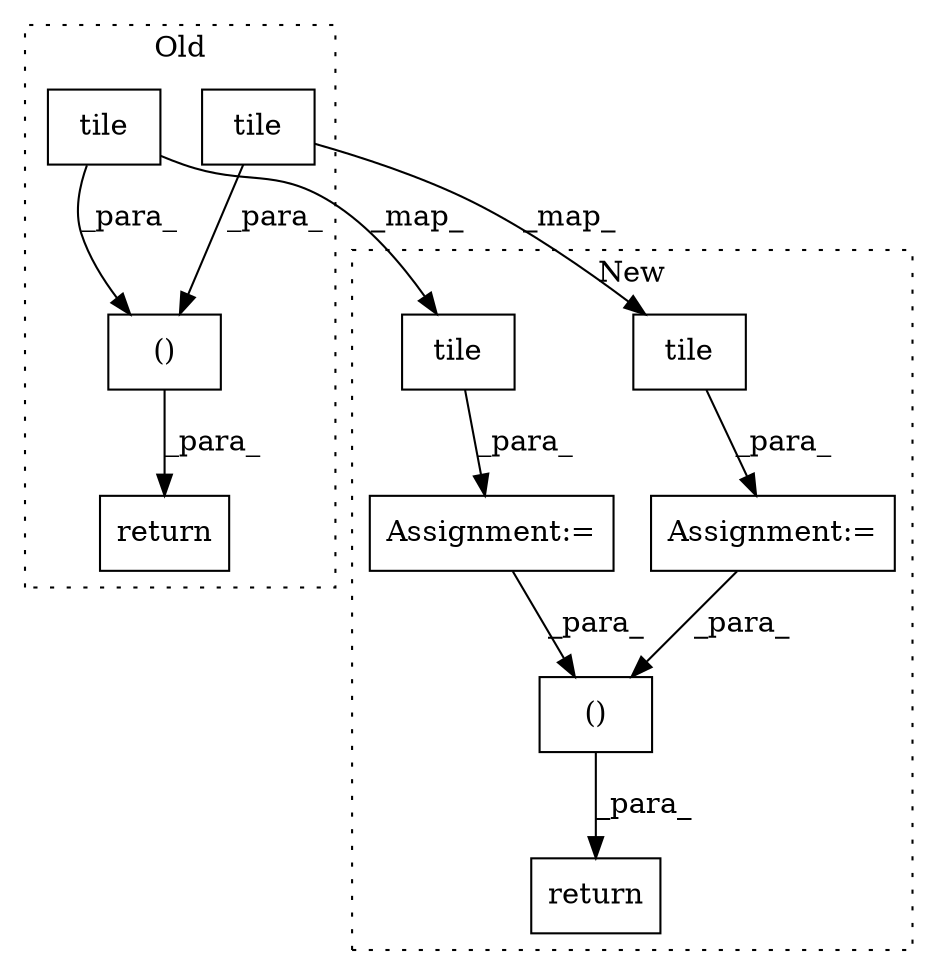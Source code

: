 digraph G {
subgraph cluster0 {
1 [label="tile" a="32" s="765,803" l="5,2" shape="box"];
4 [label="return" a="41" s="707" l="12" shape="box"];
8 [label="()" a="106" s="719" l="86" shape="box"];
9 [label="tile" a="32" s="725,745" l="5,1" shape="box"];
label = "Old";
style="dotted";
}
subgraph cluster1 {
2 [label="tile" a="32" s="887,925" l="5,2" shape="box"];
3 [label="Assignment:=" a="7" s="880" l="1" shape="box"];
5 [label="return" a="41" s="1101" l="14" shape="box"];
6 [label="Assignment:=" a="7" s="841" l="1" shape="box"];
7 [label="()" a="106" s="1115" l="23" shape="box"];
10 [label="tile" a="32" s="848,868" l="5,1" shape="box"];
label = "New";
style="dotted";
}
1 -> 8 [label="_para_"];
1 -> 2 [label="_map_"];
2 -> 3 [label="_para_"];
3 -> 7 [label="_para_"];
6 -> 7 [label="_para_"];
7 -> 5 [label="_para_"];
8 -> 4 [label="_para_"];
9 -> 8 [label="_para_"];
9 -> 10 [label="_map_"];
10 -> 6 [label="_para_"];
}